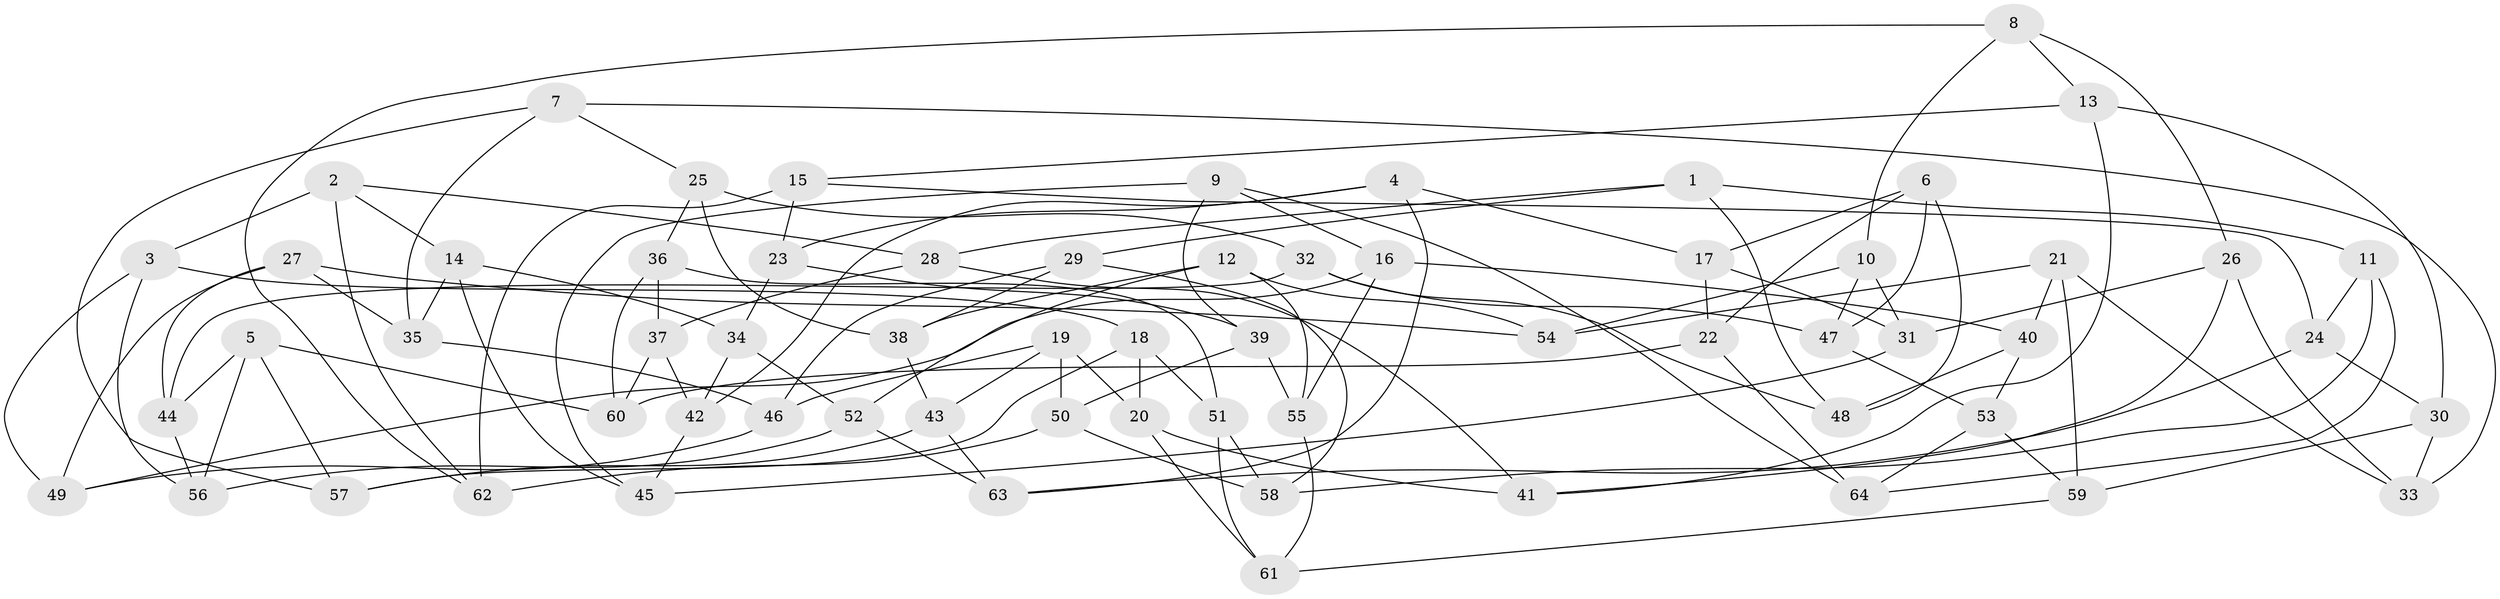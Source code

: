 // Generated by graph-tools (version 1.1) at 2025/03/03/09/25 03:03:01]
// undirected, 64 vertices, 128 edges
graph export_dot {
graph [start="1"]
  node [color=gray90,style=filled];
  1;
  2;
  3;
  4;
  5;
  6;
  7;
  8;
  9;
  10;
  11;
  12;
  13;
  14;
  15;
  16;
  17;
  18;
  19;
  20;
  21;
  22;
  23;
  24;
  25;
  26;
  27;
  28;
  29;
  30;
  31;
  32;
  33;
  34;
  35;
  36;
  37;
  38;
  39;
  40;
  41;
  42;
  43;
  44;
  45;
  46;
  47;
  48;
  49;
  50;
  51;
  52;
  53;
  54;
  55;
  56;
  57;
  58;
  59;
  60;
  61;
  62;
  63;
  64;
  1 -- 11;
  1 -- 29;
  1 -- 48;
  1 -- 28;
  2 -- 3;
  2 -- 62;
  2 -- 28;
  2 -- 14;
  3 -- 49;
  3 -- 18;
  3 -- 56;
  4 -- 23;
  4 -- 17;
  4 -- 63;
  4 -- 42;
  5 -- 57;
  5 -- 60;
  5 -- 56;
  5 -- 44;
  6 -- 17;
  6 -- 22;
  6 -- 47;
  6 -- 48;
  7 -- 57;
  7 -- 25;
  7 -- 33;
  7 -- 35;
  8 -- 10;
  8 -- 13;
  8 -- 26;
  8 -- 62;
  9 -- 16;
  9 -- 64;
  9 -- 45;
  9 -- 39;
  10 -- 54;
  10 -- 47;
  10 -- 31;
  11 -- 58;
  11 -- 24;
  11 -- 64;
  12 -- 52;
  12 -- 55;
  12 -- 38;
  12 -- 54;
  13 -- 41;
  13 -- 30;
  13 -- 15;
  14 -- 45;
  14 -- 34;
  14 -- 35;
  15 -- 62;
  15 -- 23;
  15 -- 24;
  16 -- 40;
  16 -- 55;
  16 -- 49;
  17 -- 22;
  17 -- 31;
  18 -- 51;
  18 -- 20;
  18 -- 57;
  19 -- 46;
  19 -- 50;
  19 -- 20;
  19 -- 43;
  20 -- 41;
  20 -- 61;
  21 -- 54;
  21 -- 40;
  21 -- 33;
  21 -- 59;
  22 -- 64;
  22 -- 60;
  23 -- 34;
  23 -- 39;
  24 -- 30;
  24 -- 63;
  25 -- 38;
  25 -- 32;
  25 -- 36;
  26 -- 41;
  26 -- 33;
  26 -- 31;
  27 -- 35;
  27 -- 54;
  27 -- 44;
  27 -- 49;
  28 -- 37;
  28 -- 41;
  29 -- 46;
  29 -- 58;
  29 -- 38;
  30 -- 59;
  30 -- 33;
  31 -- 45;
  32 -- 47;
  32 -- 48;
  32 -- 44;
  34 -- 52;
  34 -- 42;
  35 -- 46;
  36 -- 37;
  36 -- 60;
  36 -- 51;
  37 -- 60;
  37 -- 42;
  38 -- 43;
  39 -- 50;
  39 -- 55;
  40 -- 53;
  40 -- 48;
  42 -- 45;
  43 -- 63;
  43 -- 57;
  44 -- 56;
  46 -- 49;
  47 -- 53;
  50 -- 62;
  50 -- 58;
  51 -- 58;
  51 -- 61;
  52 -- 63;
  52 -- 56;
  53 -- 64;
  53 -- 59;
  55 -- 61;
  59 -- 61;
}
